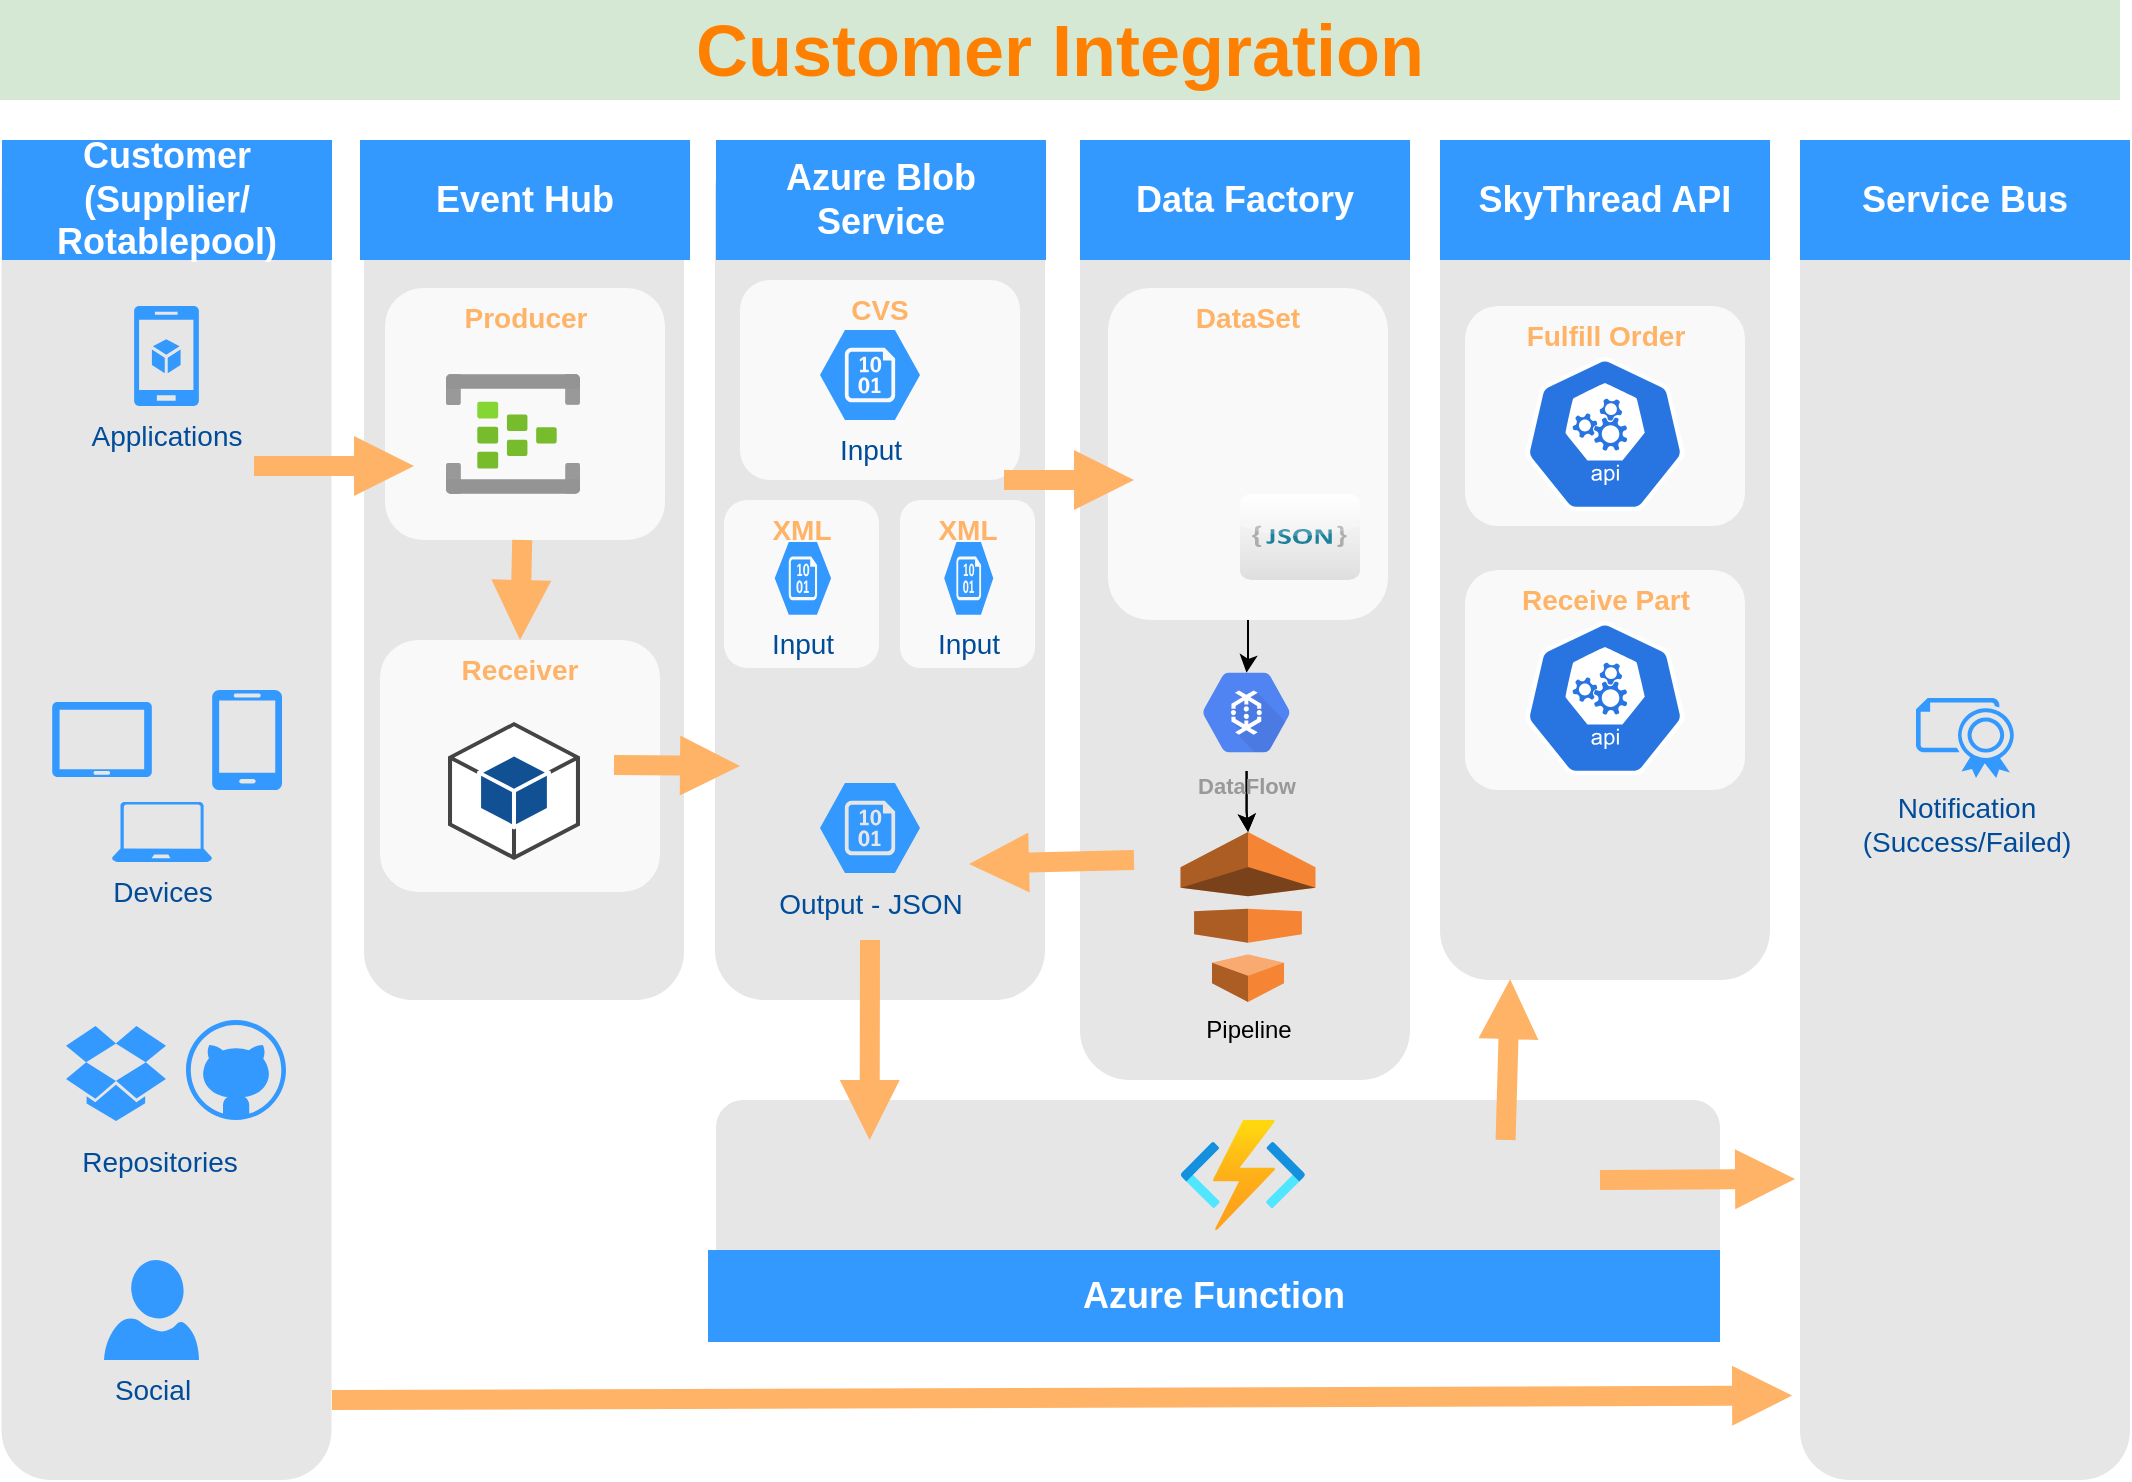 <mxfile version="17.4.0" type="github">
  <diagram id="LG_1dP9Xj0j1BE6sNrth" name="Page-1">
    <mxGraphModel dx="1792" dy="811" grid="1" gridSize="10" guides="1" tooltips="1" connect="1" arrows="1" fold="1" page="1" pageScale="1" pageWidth="850" pageHeight="1100" math="0" shadow="0">
      <root>
        <mxCell id="0" />
        <mxCell id="1" parent="0" />
        <mxCell id="jVHy-TlEPuJ3F6lB3WnW-1" value="" style="rounded=1;whiteSpace=wrap;html=1;dashed=1;strokeColor=none;strokeWidth=2;fillColor=#E6E6E6;fontFamily=Verdana;fontSize=12;fontColor=#00BEF2" vertex="1" parent="1">
          <mxGeometry x="398" y="600" width="502" height="90" as="geometry" />
        </mxCell>
        <mxCell id="jVHy-TlEPuJ3F6lB3WnW-2" value="" style="rounded=1;whiteSpace=wrap;html=1;dashed=1;strokeColor=none;strokeWidth=2;fillColor=#E6E6E6;fontFamily=Verdana;fontSize=12;fontColor=#00BEF2" vertex="1" parent="1">
          <mxGeometry x="40.75" y="120" width="165" height="670" as="geometry" />
        </mxCell>
        <mxCell id="jVHy-TlEPuJ3F6lB3WnW-3" value="" style="rounded=1;whiteSpace=wrap;html=1;dashed=1;strokeColor=none;strokeWidth=2;fillColor=#E6E6E6;fontFamily=Verdana;fontSize=12;fontColor=#00BEF2" vertex="1" parent="1">
          <mxGeometry x="222" y="120" width="160" height="430" as="geometry" />
        </mxCell>
        <mxCell id="jVHy-TlEPuJ3F6lB3WnW-4" value="" style="rounded=1;whiteSpace=wrap;html=1;dashed=1;strokeColor=none;strokeWidth=2;fillColor=#E6E6E6;fontFamily=Verdana;fontSize=12;fontColor=#00BEF2" vertex="1" parent="1">
          <mxGeometry x="397.5" y="120" width="165" height="430" as="geometry" />
        </mxCell>
        <mxCell id="jVHy-TlEPuJ3F6lB3WnW-5" value="" style="rounded=1;whiteSpace=wrap;html=1;dashed=1;strokeColor=none;strokeWidth=2;fillColor=#E6E6E6;fontFamily=Verdana;fontSize=12;fontColor=#00BEF2" vertex="1" parent="1">
          <mxGeometry x="580" y="120" width="165" height="470" as="geometry" />
        </mxCell>
        <mxCell id="jVHy-TlEPuJ3F6lB3WnW-6" value="" style="rounded=1;whiteSpace=wrap;html=1;dashed=1;strokeColor=none;strokeWidth=2;fillColor=#E6E6E6;fontFamily=Verdana;fontSize=12;fontColor=#00BEF2" vertex="1" parent="1">
          <mxGeometry x="760" y="120" width="165" height="420" as="geometry" />
        </mxCell>
        <mxCell id="jVHy-TlEPuJ3F6lB3WnW-7" value="" style="rounded=1;whiteSpace=wrap;html=1;dashed=1;strokeColor=none;strokeWidth=2;fillColor=#E6E6E6;fontFamily=Verdana;fontSize=12;fontColor=#00BEF2" vertex="1" parent="1">
          <mxGeometry x="940" y="120" width="165" height="670" as="geometry" />
        </mxCell>
        <mxCell id="jVHy-TlEPuJ3F6lB3WnW-8" value="Customer&lt;br&gt;(Supplier/&lt;br&gt;Rotablepool)" style="whiteSpace=wrap;html=1;dashed=1;strokeColor=none;strokeWidth=2;fillColor=#3399FF;fontFamily=Helvetica;fontSize=18;fontColor=#FFFFFF;fontStyle=1" vertex="1" parent="1">
          <mxGeometry x="41" y="120" width="165" height="60" as="geometry" />
        </mxCell>
        <mxCell id="jVHy-TlEPuJ3F6lB3WnW-9" value="Event Hub" style="whiteSpace=wrap;html=1;dashed=1;strokeColor=none;strokeWidth=2;fillColor=#3399FF;fontFamily=Helvetica;fontSize=18;fontColor=#FFFFFF;fontStyle=1" vertex="1" parent="1">
          <mxGeometry x="220" y="120" width="165" height="60" as="geometry" />
        </mxCell>
        <mxCell id="jVHy-TlEPuJ3F6lB3WnW-10" value="Azure Blob Service" style="whiteSpace=wrap;html=1;dashed=1;strokeColor=none;strokeWidth=2;fillColor=#3399FF;fontFamily=Helvetica;fontSize=18;fontColor=#FFFFFF;fontStyle=1" vertex="1" parent="1">
          <mxGeometry x="398" y="120" width="165" height="60" as="geometry" />
        </mxCell>
        <mxCell id="jVHy-TlEPuJ3F6lB3WnW-11" value="Data Factory" style="whiteSpace=wrap;html=1;dashed=1;strokeColor=none;strokeWidth=2;fillColor=#3399FF;fontFamily=Helvetica;fontSize=18;fontColor=#FFFFFF;fontStyle=1" vertex="1" parent="1">
          <mxGeometry x="580" y="120" width="165" height="60" as="geometry" />
        </mxCell>
        <mxCell id="jVHy-TlEPuJ3F6lB3WnW-12" value="SkyThread API" style="whiteSpace=wrap;html=1;dashed=1;strokeColor=none;strokeWidth=2;fillColor=#3399FF;fontFamily=Helvetica;fontSize=18;fontColor=#FFFFFF;fontStyle=1" vertex="1" parent="1">
          <mxGeometry x="760" y="120" width="165" height="60" as="geometry" />
        </mxCell>
        <mxCell id="jVHy-TlEPuJ3F6lB3WnW-13" value="Service Bus" style="whiteSpace=wrap;html=1;dashed=1;strokeColor=none;strokeWidth=2;fillColor=#3399FF;fontFamily=Helvetica;fontSize=18;fontColor=#FFFFFF;fontStyle=1" vertex="1" parent="1">
          <mxGeometry x="940" y="120" width="165" height="60" as="geometry" />
        </mxCell>
        <mxCell id="jVHy-TlEPuJ3F6lB3WnW-14" value="" style="verticalLabelPosition=bottom;html=1;verticalAlign=top;strokeColor=none;fillColor=#3399FF;shape=mxgraph.azure.tablet;dashed=1;fontFamily=Helvetica;fontSize=14;fontColor=#004C99" vertex="1" parent="1">
          <mxGeometry x="66" y="401" width="50" height="37.5" as="geometry" />
        </mxCell>
        <mxCell id="jVHy-TlEPuJ3F6lB3WnW-15" value="" style="verticalLabelPosition=bottom;html=1;verticalAlign=top;strokeColor=none;fillColor=#3399FF;shape=mxgraph.azure.mobile;dashed=1;fontFamily=Helvetica;fontSize=14;fontColor=#004C99" vertex="1" parent="1">
          <mxGeometry x="146" y="395" width="35" height="50" as="geometry" />
        </mxCell>
        <mxCell id="jVHy-TlEPuJ3F6lB3WnW-16" value="Devices" style="verticalLabelPosition=bottom;html=1;verticalAlign=top;strokeColor=none;fillColor=#3399FF;shape=mxgraph.azure.laptop;dashed=1;fontFamily=Helvetica;fontSize=14;fontColor=#004C99" vertex="1" parent="1">
          <mxGeometry x="96" y="451" width="50" height="30" as="geometry" />
        </mxCell>
        <mxCell id="jVHy-TlEPuJ3F6lB3WnW-17" value="Applications" style="verticalLabelPosition=bottom;html=1;verticalAlign=top;strokeColor=none;fillColor=#3399FF;shape=mxgraph.azure.mobile_services;dashed=1;fontFamily=Helvetica;fontSize=14;fontColor=#004C99" vertex="1" parent="1">
          <mxGeometry x="107" y="203" width="32.5" height="50" as="geometry" />
        </mxCell>
        <mxCell id="jVHy-TlEPuJ3F6lB3WnW-18" value="Social" style="verticalLabelPosition=bottom;html=1;verticalAlign=top;strokeColor=none;fillColor=#3399FF;shape=mxgraph.azure.user;dashed=1;fontSize=14;fontColor=#004C99" vertex="1" parent="1">
          <mxGeometry x="92" y="680" width="47.5" height="50" as="geometry" />
        </mxCell>
        <mxCell id="jVHy-TlEPuJ3F6lB3WnW-19" value="" style="verticalLabelPosition=bottom;html=1;verticalAlign=top;strokeColor=none;fillColor=#3399FF;shape=mxgraph.azure.github_code;dashed=1;fontSize=14;fontColor=#004C99" vertex="1" parent="1">
          <mxGeometry x="133" y="560" width="50" height="50" as="geometry" />
        </mxCell>
        <mxCell id="jVHy-TlEPuJ3F6lB3WnW-20" value="" style="verticalLabelPosition=bottom;html=1;verticalAlign=top;strokeColor=none;fillColor=#3399FF;shape=mxgraph.azure.dropbox_code_source;dashed=1;fontSize=14;fontColor=#004C99" vertex="1" parent="1">
          <mxGeometry x="73" y="563" width="50" height="47.5" as="geometry" />
        </mxCell>
        <mxCell id="jVHy-TlEPuJ3F6lB3WnW-21" value="Repositories" style="text;html=1;strokeColor=none;fillColor=none;align=center;verticalAlign=middle;whiteSpace=wrap;overflow=hidden;dashed=1;fontSize=14;fontColor=#004C99" vertex="1" parent="1">
          <mxGeometry x="60" y="620" width="120" height="20" as="geometry" />
        </mxCell>
        <mxCell id="jVHy-TlEPuJ3F6lB3WnW-22" value="&lt;font color=&quot;#ff8000&quot;&gt;Customer Integration&lt;/font&gt;" style="text;html=1;strokeColor=none;fillColor=#D5E8D4;align=center;verticalAlign=middle;whiteSpace=wrap;overflow=hidden;dashed=1;fontSize=36;fontColor=#FFFFFF;fontFamily=Helvetica;fontStyle=1" vertex="1" parent="1">
          <mxGeometry x="40" y="50" width="1060" height="50" as="geometry" />
        </mxCell>
        <mxCell id="jVHy-TlEPuJ3F6lB3WnW-23" value="CVS" style="rounded=1;whiteSpace=wrap;html=1;dashed=1;strokeColor=none;strokeWidth=2;fillColor=#FFFFFF;fontFamily=Helvetica;fontSize=14;fontColor=#FFB366;opacity=75;verticalAlign=top;fontStyle=1" vertex="1" parent="1">
          <mxGeometry x="410" y="190" width="140" height="100" as="geometry" />
        </mxCell>
        <mxCell id="jVHy-TlEPuJ3F6lB3WnW-24" style="edgeStyle=orthogonalEdgeStyle;rounded=0;orthogonalLoop=1;jettySize=auto;html=1;entryX=0.5;entryY=0.16;entryDx=0;entryDy=0;entryPerimeter=0;" edge="1" parent="1" source="jVHy-TlEPuJ3F6lB3WnW-25" target="jVHy-TlEPuJ3F6lB3WnW-48">
          <mxGeometry relative="1" as="geometry" />
        </mxCell>
        <mxCell id="jVHy-TlEPuJ3F6lB3WnW-25" value="DataSet" style="rounded=1;whiteSpace=wrap;html=1;dashed=1;strokeColor=none;strokeWidth=2;fillColor=#FFFFFF;fontFamily=Helvetica;fontSize=14;fontColor=#FFB366;opacity=75;verticalAlign=top;fontStyle=1" vertex="1" parent="1">
          <mxGeometry x="594" y="194" width="140" height="166" as="geometry" />
        </mxCell>
        <mxCell id="jVHy-TlEPuJ3F6lB3WnW-26" value="Fulfill Order" style="rounded=1;whiteSpace=wrap;html=1;dashed=1;strokeColor=none;strokeWidth=2;fillColor=#FFFFFF;fontFamily=Helvetica;fontSize=14;fontColor=#FFB366;opacity=75;verticalAlign=top;fontStyle=1" vertex="1" parent="1">
          <mxGeometry x="772.5" y="203" width="140" height="110" as="geometry" />
        </mxCell>
        <mxCell id="jVHy-TlEPuJ3F6lB3WnW-27" value="Producer" style="rounded=1;whiteSpace=wrap;html=1;dashed=1;strokeColor=none;strokeWidth=2;fillColor=#FFFFFF;fontFamily=Helvetica;fontSize=14;fontColor=#FFB366;opacity=75;verticalAlign=top;fontStyle=1" vertex="1" parent="1">
          <mxGeometry x="232.5" y="194" width="140" height="126" as="geometry" />
        </mxCell>
        <mxCell id="jVHy-TlEPuJ3F6lB3WnW-29" value="Notification&lt;br&gt;(Success/Failed)" style="verticalLabelPosition=bottom;html=1;verticalAlign=top;strokeColor=none;fillColor=#3399FF;shape=mxgraph.azure.certificate;dashed=1;fontFamily=Helvetica;fontSize=14;fontColor=#004C99" vertex="1" parent="1">
          <mxGeometry x="998" y="399" width="50" height="40" as="geometry" />
        </mxCell>
        <mxCell id="jVHy-TlEPuJ3F6lB3WnW-32" value="" style="arrow;html=1;endArrow=block;endFill=1;strokeColor=none;strokeWidth=4;fontFamily=Helvetica;fontSize=36;fontColor=#FFB366;fillColor=#FFB366;" edge="1" parent="1">
          <mxGeometry width="100" height="100" relative="1" as="geometry">
            <mxPoint x="167" y="283" as="sourcePoint" />
            <mxPoint x="247" y="283" as="targetPoint" />
          </mxGeometry>
        </mxCell>
        <mxCell id="jVHy-TlEPuJ3F6lB3WnW-33" value="" style="arrow;html=1;endArrow=block;endFill=1;strokeColor=none;strokeWidth=4;fontFamily=Helvetica;fontSize=36;fontColor=#FFB366;fillColor=#FFB366;" edge="1" parent="1">
          <mxGeometry width="100" height="100" relative="1" as="geometry">
            <mxPoint x="542" y="290" as="sourcePoint" />
            <mxPoint x="607" y="290" as="targetPoint" />
          </mxGeometry>
        </mxCell>
        <mxCell id="jVHy-TlEPuJ3F6lB3WnW-34" value="" style="arrow;html=1;endArrow=block;endFill=1;strokeColor=none;strokeWidth=4;fontFamily=Helvetica;fontSize=36;fontColor=#FFB366;fillColor=#FFB366;entryX=-0.024;entryY=0.937;entryDx=0;entryDy=0;entryPerimeter=0;" edge="1" parent="1" target="jVHy-TlEPuJ3F6lB3WnW-7">
          <mxGeometry width="100" height="100" relative="1" as="geometry">
            <mxPoint x="206" y="750" as="sourcePoint" />
            <mxPoint x="286" y="750" as="targetPoint" />
          </mxGeometry>
        </mxCell>
        <mxCell id="jVHy-TlEPuJ3F6lB3WnW-35" value="Input" style="verticalLabelPosition=bottom;html=1;verticalAlign=top;strokeColor=none;fillColor=#3399FF;shape=mxgraph.azure.storage_blob;dashed=1;fontFamily=Helvetica;fontSize=14;fontColor=#004C99" vertex="1" parent="1">
          <mxGeometry x="450" y="215" width="50" height="45" as="geometry" />
        </mxCell>
        <mxCell id="jVHy-TlEPuJ3F6lB3WnW-36" value="Output - JSON" style="verticalLabelPosition=bottom;html=1;verticalAlign=top;strokeColor=none;fillColor=#3399FF;shape=mxgraph.azure.storage_blob;dashed=1;fontFamily=Helvetica;fontSize=14;fontColor=#004C99" vertex="1" parent="1">
          <mxGeometry x="450" y="441.5" width="50" height="45" as="geometry" />
        </mxCell>
        <mxCell id="jVHy-TlEPuJ3F6lB3WnW-41" value="Pipeline" style="outlineConnect=0;dashed=0;verticalLabelPosition=bottom;verticalAlign=top;align=center;html=1;shape=mxgraph.aws3.data_pipeline;fillColor=#F58534;gradientColor=none;" vertex="1" parent="1">
          <mxGeometry x="630.25" y="466" width="67.5" height="85" as="geometry" />
        </mxCell>
        <mxCell id="jVHy-TlEPuJ3F6lB3WnW-42" value="" style="shape=image;html=1;verticalAlign=top;verticalLabelPosition=bottom;labelBackgroundColor=#ffffff;imageAspect=0;aspect=fixed;image=https://cdn4.iconfinder.com/data/icons/file-extension-3/115/eps_extension_file_name-26-128.png" vertex="1" parent="1">
          <mxGeometry x="612" y="225" width="58" height="58" as="geometry" />
        </mxCell>
        <mxCell id="jVHy-TlEPuJ3F6lB3WnW-43" value="" style="shape=image;html=1;verticalAlign=top;verticalLabelPosition=bottom;labelBackgroundColor=#ffffff;imageAspect=0;aspect=fixed;image=https://cdn2.iconfinder.com/data/icons/woothemes/PNG/document_xml.png" vertex="1" parent="1">
          <mxGeometry x="607" y="297" width="43" height="43" as="geometry" />
        </mxCell>
        <mxCell id="jVHy-TlEPuJ3F6lB3WnW-44" value="" style="dashed=0;outlineConnect=0;html=1;align=center;labelPosition=center;verticalLabelPosition=bottom;verticalAlign=top;shape=mxgraph.webicons.json_2;gradientColor=#DFDEDE" vertex="1" parent="1">
          <mxGeometry x="660" y="297" width="60" height="43" as="geometry" />
        </mxCell>
        <mxCell id="jVHy-TlEPuJ3F6lB3WnW-45" value="" style="arrow;html=1;endArrow=block;endFill=1;strokeColor=none;strokeWidth=4;fontFamily=Helvetica;fontSize=36;fontColor=#FFB366;fillColor=#FFB366;" edge="1" parent="1">
          <mxGeometry width="100" height="100" relative="1" as="geometry">
            <mxPoint x="607" y="480" as="sourcePoint" />
            <mxPoint x="524.5" y="482" as="targetPoint" />
          </mxGeometry>
        </mxCell>
        <mxCell id="jVHy-TlEPuJ3F6lB3WnW-46" style="edgeStyle=orthogonalEdgeStyle;rounded=0;orthogonalLoop=1;jettySize=auto;html=1;entryX=0.5;entryY=0;entryDx=0;entryDy=0;entryPerimeter=0;" edge="1" parent="1" source="jVHy-TlEPuJ3F6lB3WnW-48" target="jVHy-TlEPuJ3F6lB3WnW-41">
          <mxGeometry relative="1" as="geometry" />
        </mxCell>
        <mxCell id="jVHy-TlEPuJ3F6lB3WnW-47" value="" style="edgeStyle=orthogonalEdgeStyle;rounded=0;orthogonalLoop=1;jettySize=auto;html=1;" edge="1" parent="1" source="jVHy-TlEPuJ3F6lB3WnW-48" target="jVHy-TlEPuJ3F6lB3WnW-41">
          <mxGeometry relative="1" as="geometry" />
        </mxCell>
        <mxCell id="jVHy-TlEPuJ3F6lB3WnW-48" value="DataFlow" style="sketch=0;html=1;fillColor=#5184F3;strokeColor=none;verticalAlign=top;labelPosition=center;verticalLabelPosition=bottom;align=center;spacingTop=-6;fontSize=11;fontStyle=1;fontColor=#999999;shape=mxgraph.gcp2.hexIcon;prIcon=cloud_dataflow" vertex="1" parent="1">
          <mxGeometry x="630.25" y="377" width="66" height="58.5" as="geometry" />
        </mxCell>
        <mxCell id="jVHy-TlEPuJ3F6lB3WnW-49" value="" style="sketch=0;html=1;dashed=0;whitespace=wrap;fillColor=#2875E2;strokeColor=#ffffff;points=[[0.005,0.63,0],[0.1,0.2,0],[0.9,0.2,0],[0.5,0,0],[0.995,0.63,0],[0.72,0.99,0],[0.5,1,0],[0.28,0.99,0]];shape=mxgraph.kubernetes.icon;prIcon=api" vertex="1" parent="1">
          <mxGeometry x="802.5" y="224.5" width="80" height="85" as="geometry" />
        </mxCell>
        <mxCell id="jVHy-TlEPuJ3F6lB3WnW-50" value="Receive Part" style="rounded=1;whiteSpace=wrap;html=1;dashed=1;strokeColor=none;strokeWidth=2;fillColor=#FFFFFF;fontFamily=Helvetica;fontSize=14;fontColor=#FFB366;opacity=75;verticalAlign=top;fontStyle=1" vertex="1" parent="1">
          <mxGeometry x="772.5" y="335" width="140" height="110" as="geometry" />
        </mxCell>
        <mxCell id="jVHy-TlEPuJ3F6lB3WnW-51" value="" style="sketch=0;html=1;dashed=0;whitespace=wrap;fillColor=#2875E2;strokeColor=#ffffff;points=[[0.005,0.63,0],[0.1,0.2,0],[0.9,0.2,0],[0.5,0,0],[0.995,0.63,0],[0.72,0.99,0],[0.5,1,0],[0.28,0.99,0]];shape=mxgraph.kubernetes.icon;prIcon=api" vertex="1" parent="1">
          <mxGeometry x="802.5" y="356.5" width="80" height="85" as="geometry" />
        </mxCell>
        <mxCell id="jVHy-TlEPuJ3F6lB3WnW-52" value="Azure Function" style="whiteSpace=wrap;html=1;dashed=1;strokeColor=none;strokeWidth=2;fillColor=#3399FF;fontFamily=Helvetica;fontSize=18;fontColor=#FFFFFF;fontStyle=1" vertex="1" parent="1">
          <mxGeometry x="394" y="675" width="506" height="46" as="geometry" />
        </mxCell>
        <mxCell id="jVHy-TlEPuJ3F6lB3WnW-53" value="" style="aspect=fixed;html=1;points=[];align=center;image;fontSize=12;image=img/lib/azure2/compute/Function_Apps.svg;" vertex="1" parent="1">
          <mxGeometry x="630.25" y="610" width="62.33" height="55" as="geometry" />
        </mxCell>
        <mxCell id="jVHy-TlEPuJ3F6lB3WnW-54" value="" style="arrow;html=1;endArrow=block;endFill=1;strokeColor=none;strokeWidth=4;fontFamily=Helvetica;fontSize=36;fontColor=#FFB366;fillColor=#FFB366;entryX=0.558;entryY=0.999;entryDx=0;entryDy=0;entryPerimeter=0;exitX=0.9;exitY=0.222;exitDx=0;exitDy=0;exitPerimeter=0;" edge="1" parent="1">
          <mxGeometry width="100" height="100" relative="1" as="geometry">
            <mxPoint x="792.8" y="619.98" as="sourcePoint" />
            <mxPoint x="795.07" y="539.58" as="targetPoint" />
            <Array as="points">
              <mxPoint x="763" y="570" />
            </Array>
          </mxGeometry>
        </mxCell>
        <mxCell id="jVHy-TlEPuJ3F6lB3WnW-55" value="" style="arrow;html=1;endArrow=block;endFill=1;strokeColor=none;strokeWidth=4;fontFamily=Helvetica;fontSize=36;fontColor=#FFB366;fillColor=#FFB366;entryX=0.153;entryY=0.222;entryDx=0;entryDy=0;entryPerimeter=0;" edge="1" parent="1" target="jVHy-TlEPuJ3F6lB3WnW-1">
          <mxGeometry width="100" height="100" relative="1" as="geometry">
            <mxPoint x="475" y="520" as="sourcePoint" />
            <mxPoint x="790" y="701.5" as="targetPoint" />
          </mxGeometry>
        </mxCell>
        <mxCell id="jVHy-TlEPuJ3F6lB3WnW-56" value="" style="aspect=fixed;html=1;points=[];align=center;image;fontSize=12;image=img/lib/azure2/analytics/Event_Hubs.svg;" vertex="1" parent="1">
          <mxGeometry x="263" y="237" width="67" height="60" as="geometry" />
        </mxCell>
        <mxCell id="jVHy-TlEPuJ3F6lB3WnW-57" value="Receiver" style="rounded=1;whiteSpace=wrap;html=1;dashed=1;strokeColor=none;strokeWidth=2;fillColor=#FFFFFF;fontFamily=Helvetica;fontSize=14;fontColor=#FFB366;opacity=75;verticalAlign=top;fontStyle=1" vertex="1" parent="1">
          <mxGeometry x="230" y="370" width="140" height="126" as="geometry" />
        </mxCell>
        <mxCell id="jVHy-TlEPuJ3F6lB3WnW-58" value="" style="outlineConnect=0;dashed=0;verticalLabelPosition=bottom;verticalAlign=top;align=center;html=1;shape=mxgraph.aws3.android;fillColor=#115193;gradientColor=none;" vertex="1" parent="1">
          <mxGeometry x="264" y="411" width="66" height="69" as="geometry" />
        </mxCell>
        <mxCell id="jVHy-TlEPuJ3F6lB3WnW-59" value="" style="arrow;html=1;endArrow=block;endFill=1;strokeColor=none;strokeWidth=4;fontFamily=Helvetica;fontSize=36;fontColor=#FFB366;fillColor=#FFB366;opacity=100" edge="1" parent="1">
          <mxGeometry width="100" height="100" relative="1" as="geometry">
            <mxPoint x="347" y="432.5" as="sourcePoint" />
            <mxPoint x="410" y="433" as="targetPoint" />
          </mxGeometry>
        </mxCell>
        <mxCell id="jVHy-TlEPuJ3F6lB3WnW-60" value="" style="arrow;html=1;endArrow=block;endFill=1;strokeColor=none;strokeWidth=4;fontFamily=Helvetica;fontSize=36;fontColor=#FFB366;fillColor=#FFB366;entryX=0.5;entryY=0;entryDx=0;entryDy=0;" edge="1" parent="1" source="jVHy-TlEPuJ3F6lB3WnW-27" target="jVHy-TlEPuJ3F6lB3WnW-57">
          <mxGeometry width="100" height="100" relative="1" as="geometry">
            <mxPoint x="240" y="586.25" as="sourcePoint" />
            <mxPoint x="320" y="586.25" as="targetPoint" />
          </mxGeometry>
        </mxCell>
        <mxCell id="jVHy-TlEPuJ3F6lB3WnW-61" value="" style="group" vertex="1" connectable="0" parent="1">
          <mxGeometry x="402" y="300" width="77.5" height="84" as="geometry" />
        </mxCell>
        <mxCell id="jVHy-TlEPuJ3F6lB3WnW-37" value="XML" style="rounded=1;whiteSpace=wrap;html=1;dashed=1;strokeColor=none;strokeWidth=2;fillColor=#FFFFFF;fontFamily=Helvetica;fontSize=14;fontColor=#FFB366;opacity=75;verticalAlign=top;fontStyle=1" vertex="1" parent="jVHy-TlEPuJ3F6lB3WnW-61">
          <mxGeometry width="77.5" height="84" as="geometry" />
        </mxCell>
        <mxCell id="jVHy-TlEPuJ3F6lB3WnW-38" value="Input" style="verticalLabelPosition=bottom;html=1;verticalAlign=top;strokeColor=none;fillColor=#3399FF;shape=mxgraph.azure.storage_blob;dashed=1;fontFamily=Helvetica;fontSize=14;fontColor=#004C99" vertex="1" parent="jVHy-TlEPuJ3F6lB3WnW-61">
          <mxGeometry x="25.364" y="21" width="28.182" height="36.346" as="geometry" />
        </mxCell>
        <mxCell id="jVHy-TlEPuJ3F6lB3WnW-62" value="" style="group" vertex="1" connectable="0" parent="1">
          <mxGeometry x="490" y="300" width="67.5" height="84" as="geometry" />
        </mxCell>
        <mxCell id="jVHy-TlEPuJ3F6lB3WnW-63" value="XML" style="rounded=1;whiteSpace=wrap;html=1;dashed=1;strokeColor=none;strokeWidth=2;fillColor=#FFFFFF;fontFamily=Helvetica;fontSize=14;fontColor=#FFB366;opacity=75;verticalAlign=top;fontStyle=1" vertex="1" parent="jVHy-TlEPuJ3F6lB3WnW-62">
          <mxGeometry width="67.5" height="84" as="geometry" />
        </mxCell>
        <mxCell id="jVHy-TlEPuJ3F6lB3WnW-64" value="Input" style="verticalLabelPosition=bottom;html=1;verticalAlign=top;strokeColor=none;fillColor=#3399FF;shape=mxgraph.azure.storage_blob;dashed=1;fontFamily=Helvetica;fontSize=14;fontColor=#004C99" vertex="1" parent="jVHy-TlEPuJ3F6lB3WnW-62">
          <mxGeometry x="22.091" y="21" width="24.545" height="36.346" as="geometry" />
        </mxCell>
        <mxCell id="jVHy-TlEPuJ3F6lB3WnW-66" value="" style="arrow;html=1;endArrow=block;endFill=1;strokeColor=none;strokeWidth=4;fontFamily=Helvetica;fontSize=36;fontColor=#FFB366;fillColor=#FFB366;entryX=-0.015;entryY=0.974;entryDx=0;entryDy=0;entryPerimeter=0;" edge="1" parent="1">
          <mxGeometry width="100" height="100" relative="1" as="geometry">
            <mxPoint x="840" y="640" as="sourcePoint" />
            <mxPoint x="937.525" y="639.44" as="targetPoint" />
            <Array as="points">
              <mxPoint x="800" y="614" />
            </Array>
          </mxGeometry>
        </mxCell>
      </root>
    </mxGraphModel>
  </diagram>
</mxfile>
